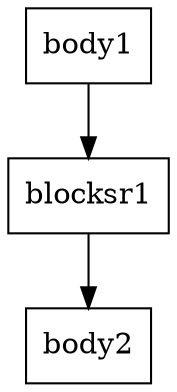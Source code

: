 digraph backbone_a {
    body1 [op_type="body",
          shape = box,
             input=yes ];
    blocksr1 [op_type="blocksr",
          shape=box];
    body2 [op_type="body",
          shape = box,
             output=yes ];

    body1 -> blocksr1 -> body2;
}